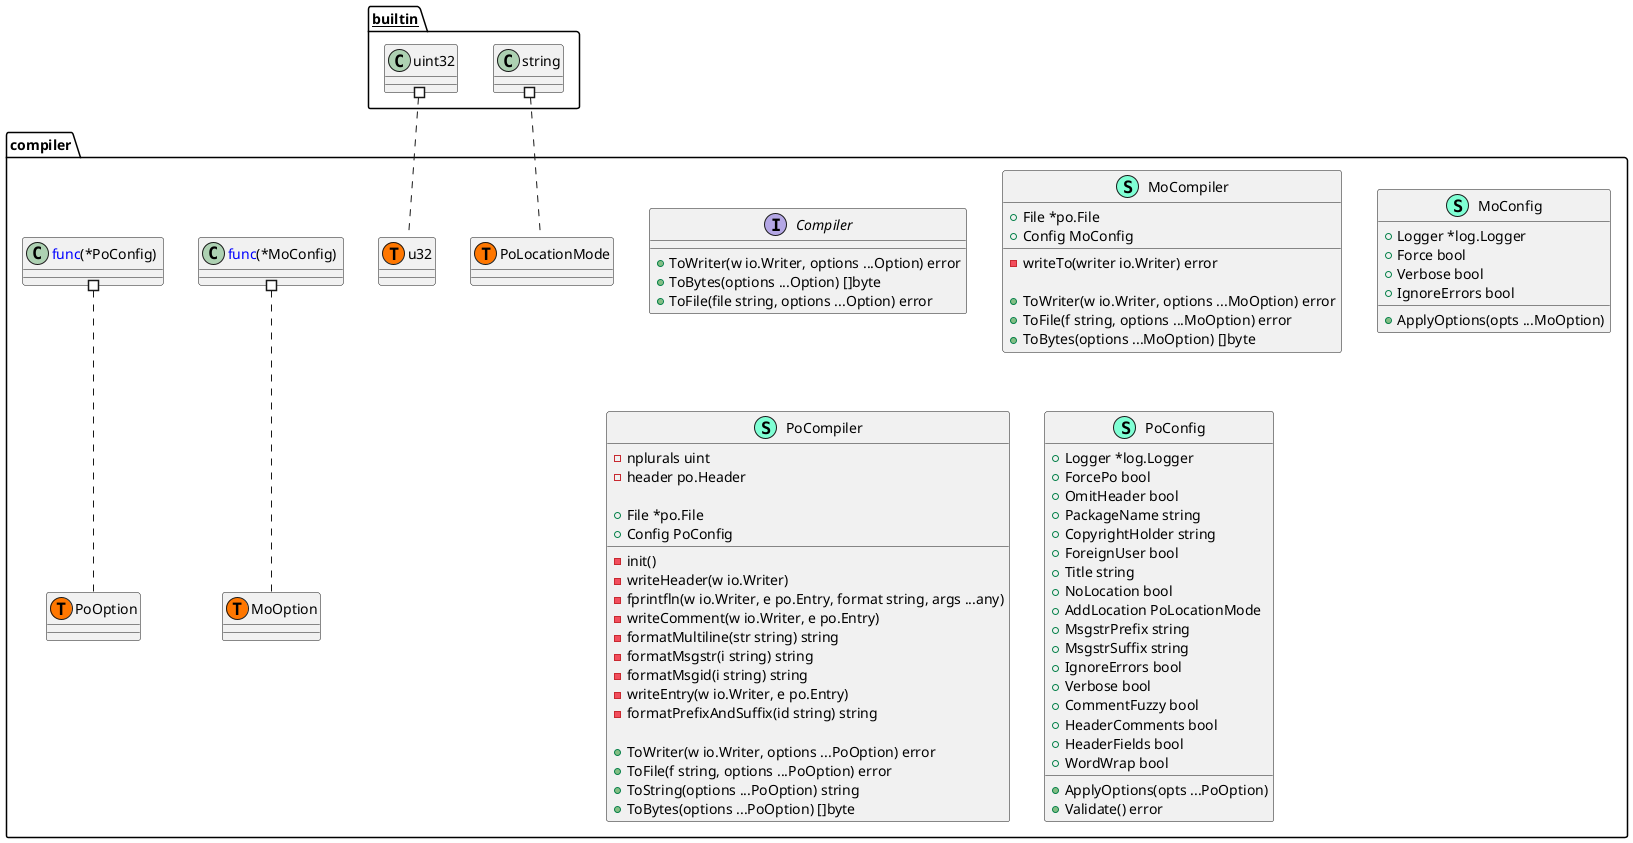 @startuml
namespace compiler {
    interface Compiler  {
        + ToWriter(w io.Writer, options ...Option) error
        + ToBytes(options ...Option) []byte
        + ToFile(file string, options ...Option) error

    }
    class MoCompiler << (S,Aquamarine) >> {
        + File *po.File
        + Config MoConfig

        - writeTo(writer io.Writer) error

        + ToWriter(w io.Writer, options ...MoOption) error
        + ToFile(f string, options ...MoOption) error
        + ToBytes(options ...MoOption) []byte

    }
    class MoConfig << (S,Aquamarine) >> {
        + Logger *log.Logger
        + Force bool
        + Verbose bool
        + IgnoreErrors bool

        + ApplyOptions(opts ...MoOption) 

    }
    class PoCompiler << (S,Aquamarine) >> {
        - nplurals uint
        - header po.Header

        + File *po.File
        + Config PoConfig

        - init() 
        - writeHeader(w io.Writer) 
        - fprintfln(w io.Writer, e po.Entry, format string, args ...any) 
        - writeComment(w io.Writer, e po.Entry) 
        - formatMultiline(str string) string
        - formatMsgstr(i string) string
        - formatMsgid(i string) string
        - writeEntry(w io.Writer, e po.Entry) 
        - formatPrefixAndSuffix(id string) string

        + ToWriter(w io.Writer, options ...PoOption) error
        + ToFile(f string, options ...PoOption) error
        + ToString(options ...PoOption) string
        + ToBytes(options ...PoOption) []byte

    }
    class PoConfig << (S,Aquamarine) >> {
        + Logger *log.Logger
        + ForcePo bool
        + OmitHeader bool
        + PackageName string
        + CopyrightHolder string
        + ForeignUser bool
        + Title string
        + NoLocation bool
        + AddLocation PoLocationMode
        + MsgstrPrefix string
        + MsgstrSuffix string
        + IgnoreErrors bool
        + Verbose bool
        + CommentFuzzy bool
        + HeaderComments bool
        + HeaderFields bool
        + WordWrap bool

        + ApplyOptions(opts ...PoOption) 
        + Validate() error

    }
    class compiler.MoOption << (T, #FF7700) >>  {
    }
    class compiler.PoLocationMode << (T, #FF7700) >>  {
    }
    class compiler.PoOption << (T, #FF7700) >>  {
    }
    class compiler.u32 << (T, #FF7700) >>  {
    }
}


"__builtin__.string" #.. "compiler.PoLocationMode"
"__builtin__.uint32" #.. "compiler.u32"
"compiler.<font color=blue>func</font>(*MoConfig) " #.. "compiler.MoOption"
"compiler.<font color=blue>func</font>(*PoConfig) " #.. "compiler.PoOption"
@enduml
